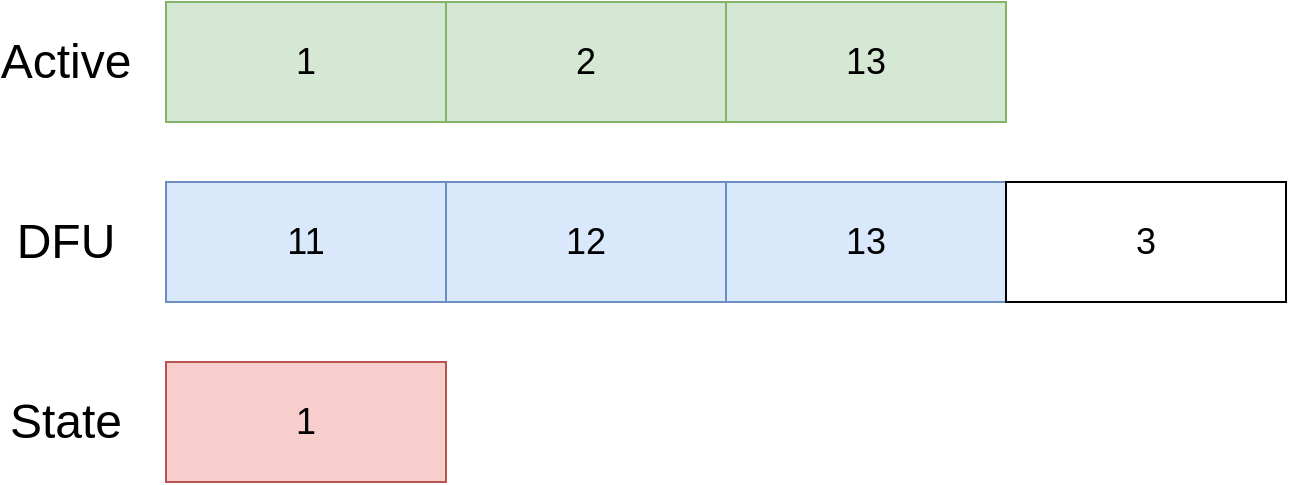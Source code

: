 <mxfile version="13.1.3" type="device"><diagram id="ylCkg99Ks6ds-f1KcJmI" name="Page-1"><mxGraphModel dx="1662" dy="741" grid="1" gridSize="10" guides="1" tooltips="1" connect="1" arrows="1" fold="1" page="1" pageScale="1" pageWidth="850" pageHeight="1100" math="0" shadow="0"><root><mxCell id="0"/><mxCell id="1" parent="0"/><mxCell id="FvkDvE5Ywk4CUVaCyf65-9" value="&lt;font style=&quot;font-size: 18px&quot;&gt;1&lt;/font&gt;" style="rounded=0;whiteSpace=wrap;html=1;fillColor=#d5e8d4;strokeColor=#82b366;" parent="1" vertex="1"><mxGeometry x="170" y="60" width="140" height="60" as="geometry"/></mxCell><mxCell id="FvkDvE5Ywk4CUVaCyf65-10" value="&lt;font style=&quot;font-size: 18px&quot;&gt;2&lt;/font&gt;" style="rounded=0;whiteSpace=wrap;html=1;fillColor=#d5e8d4;strokeColor=#82b366;" parent="1" vertex="1"><mxGeometry x="310" y="60" width="140" height="60" as="geometry"/></mxCell><mxCell id="FvkDvE5Ywk4CUVaCyf65-11" value="&lt;font style=&quot;font-size: 18px&quot;&gt;13&lt;/font&gt;" style="rounded=0;whiteSpace=wrap;html=1;fillColor=#d5e8d4;strokeColor=#82b366;" parent="1" vertex="1"><mxGeometry x="450" y="60" width="140" height="60" as="geometry"/></mxCell><mxCell id="FvkDvE5Ywk4CUVaCyf65-13" value="&lt;font style=&quot;font-size: 18px&quot;&gt;1&lt;/font&gt;" style="rounded=0;whiteSpace=wrap;html=1;fillColor=#f8cecc;strokeColor=#b85450;" parent="1" vertex="1"><mxGeometry x="170" y="240" width="140" height="60" as="geometry"/></mxCell><mxCell id="FvkDvE5Ywk4CUVaCyf65-14" value="&lt;font style=&quot;font-size: 18px&quot;&gt;11&lt;/font&gt;" style="rounded=0;whiteSpace=wrap;html=1;fillColor=#dae8fc;strokeColor=#6c8ebf;" parent="1" vertex="1"><mxGeometry x="170" y="150" width="140" height="60" as="geometry"/></mxCell><mxCell id="FvkDvE5Ywk4CUVaCyf65-15" value="&lt;font style=&quot;font-size: 18px&quot;&gt;12&lt;/font&gt;" style="rounded=0;whiteSpace=wrap;html=1;fillColor=#dae8fc;strokeColor=#6c8ebf;" parent="1" vertex="1"><mxGeometry x="310" y="150" width="140" height="60" as="geometry"/></mxCell><mxCell id="FvkDvE5Ywk4CUVaCyf65-16" value="&lt;font style=&quot;font-size: 18px&quot;&gt;13&lt;/font&gt;" style="rounded=0;whiteSpace=wrap;html=1;fillColor=#dae8fc;strokeColor=#6c8ebf;" parent="1" vertex="1"><mxGeometry x="450" y="150" width="140" height="60" as="geometry"/></mxCell><mxCell id="FvkDvE5Ywk4CUVaCyf65-17" value="&lt;font style=&quot;font-size: 18px&quot;&gt;3&lt;/font&gt;" style="rounded=0;whiteSpace=wrap;html=1;" parent="1" vertex="1"><mxGeometry x="590" y="150" width="140" height="60" as="geometry"/></mxCell><mxCell id="FvkDvE5Ywk4CUVaCyf65-18" value="&lt;font style=&quot;font-size: 24px&quot;&gt;Active&lt;/font&gt;" style="text;html=1;strokeColor=none;fillColor=none;align=center;verticalAlign=middle;whiteSpace=wrap;rounded=0;" parent="1" vertex="1"><mxGeometry x="100" y="80" width="40" height="20" as="geometry"/></mxCell><mxCell id="FvkDvE5Ywk4CUVaCyf65-21" value="&lt;font style=&quot;font-size: 24px&quot;&gt;DFU&lt;/font&gt;" style="text;html=1;strokeColor=none;fillColor=none;align=center;verticalAlign=middle;whiteSpace=wrap;rounded=0;" parent="1" vertex="1"><mxGeometry x="100" y="170" width="40" height="20" as="geometry"/></mxCell><mxCell id="FvkDvE5Ywk4CUVaCyf65-22" value="&lt;font style=&quot;font-size: 24px&quot;&gt;State&lt;/font&gt;" style="text;html=1;strokeColor=none;fillColor=none;align=center;verticalAlign=middle;whiteSpace=wrap;rounded=0;" parent="1" vertex="1"><mxGeometry x="100" y="260" width="40" height="20" as="geometry"/></mxCell></root></mxGraphModel></diagram></mxfile>